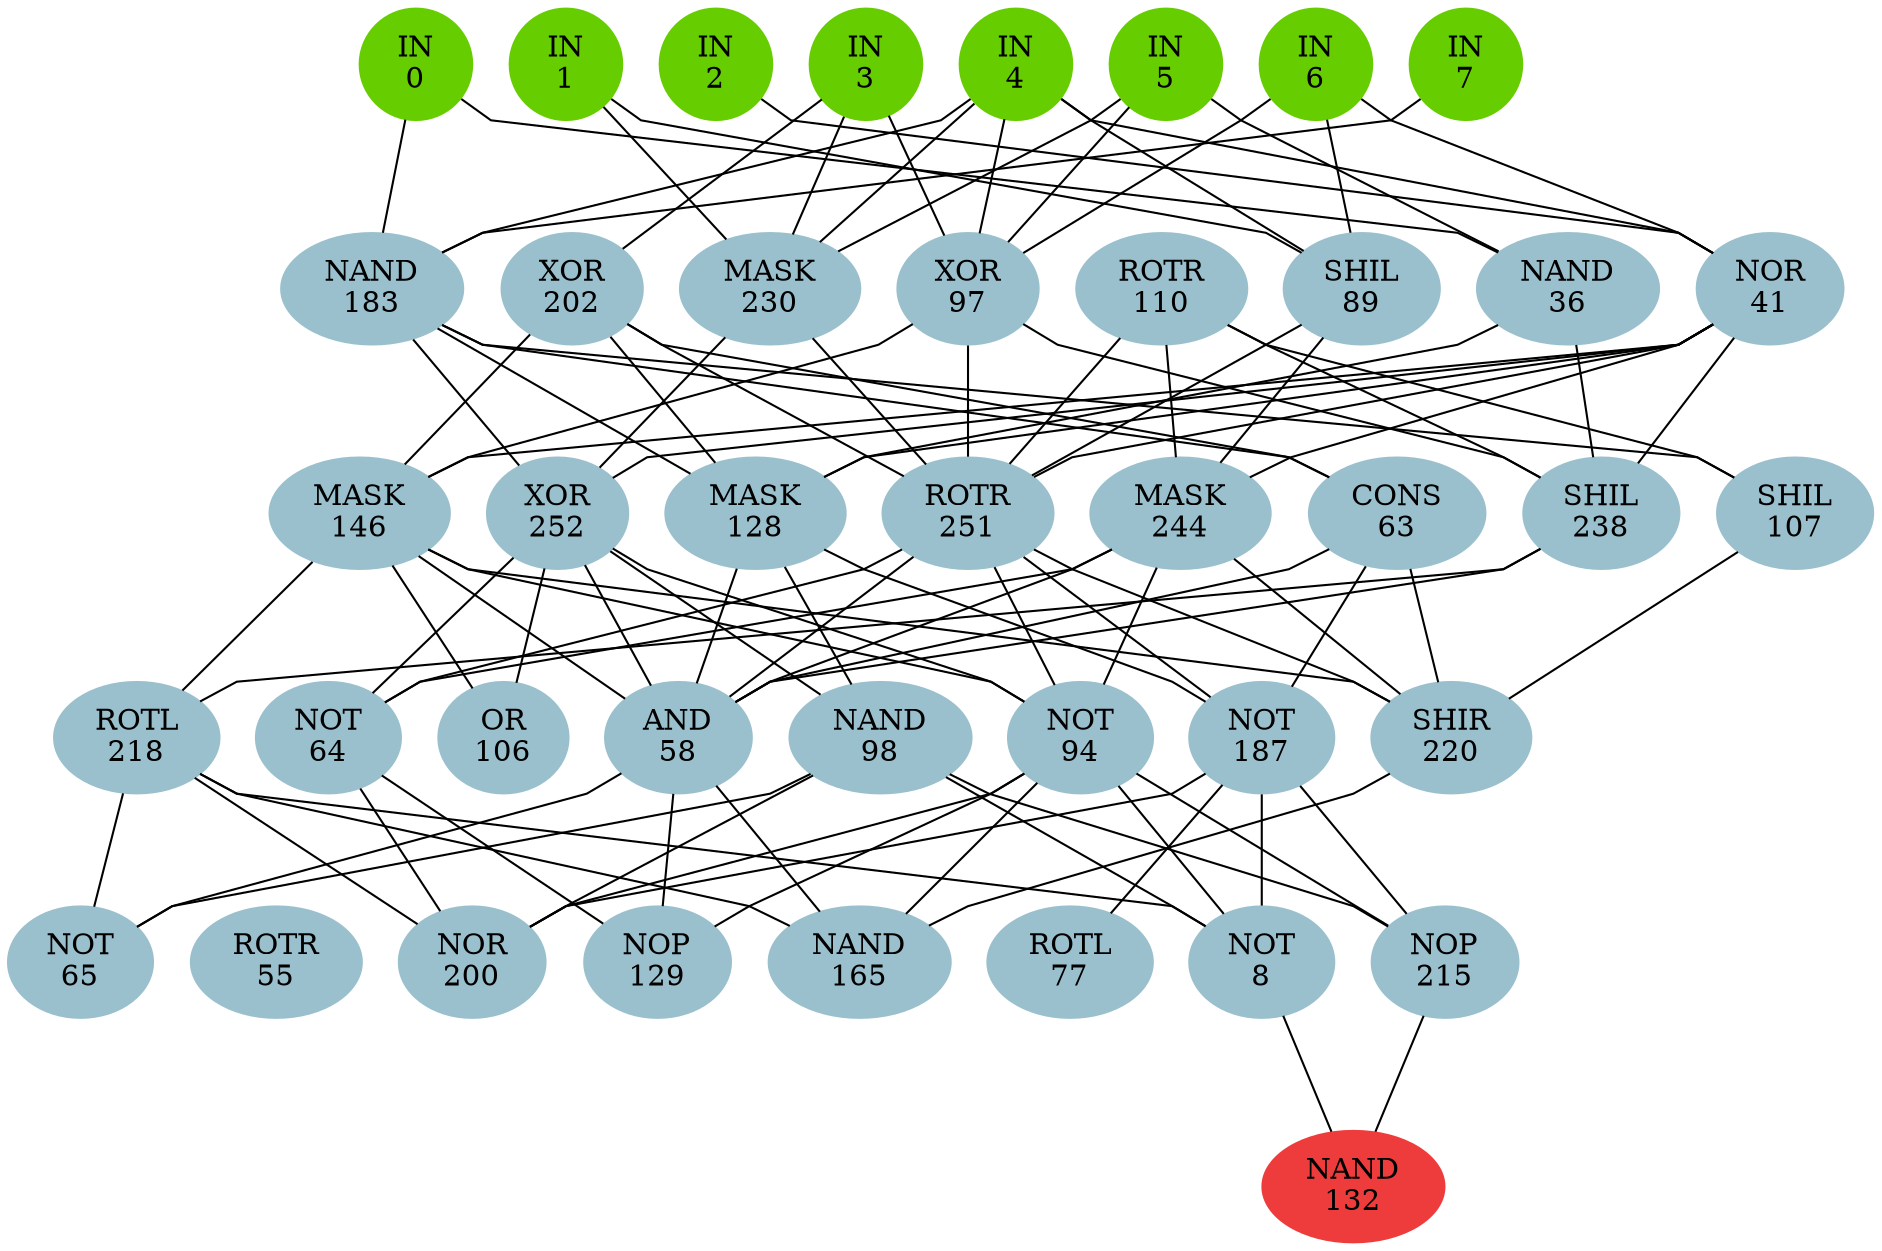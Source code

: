 graph EACircuit {
rankdir=BT;
ranksep=0.75;
ordering=out;
splines=polyline;
node [style=filled, color=lightblue2];

{ rank=same;
node [color=chartreuse3];
"-1_0"[label="IN\n0"];
node [color=chartreuse3];
"-1_1"[label="IN\n1"];
node [color=chartreuse3];
"-1_2"[label="IN\n2"];
node [color=chartreuse3];
"-1_3"[label="IN\n3"];
node [color=chartreuse3];
"-1_4"[label="IN\n4"];
node [color=chartreuse3];
"-1_5"[label="IN\n5"];
node [color=chartreuse3];
"-1_6"[label="IN\n6"];
node [color=chartreuse3];
"-1_7"[label="IN\n7"];
}
{ rank=same;
node [color=lightblue3];
"0_0"[label="NAND\n183"];
node [color=lightblue3];
"0_1"[label="XOR\n202"];
node [color=lightblue3];
"0_2"[label="MASK\n230"];
node [color=lightblue3];
"0_3"[label="XOR\n97"];
node [color=lightblue3];
"0_4"[label="ROTR\n110"];
node [color=lightblue3];
"0_5"[label="SHIL\n89"];
node [color=lightblue3];
"0_6"[label="NAND\n36"];
node [color=lightblue3];
"0_7"[label="NOR\n41"];
}
{ rank=same;
node [color=lightblue3];
"1_0"[label="MASK\n146"];
node [color=lightblue3];
"1_1"[label="XOR\n252"];
node [color=lightblue3];
"1_2"[label="MASK\n128"];
node [color=lightblue3];
"1_3"[label="ROTR\n251"];
node [color=lightblue3];
"1_4"[label="MASK\n244"];
node [color=lightblue3];
"1_5"[label="CONS\n63"];
node [color=lightblue3];
"1_6"[label="SHIL\n238"];
node [color=lightblue3];
"1_7"[label="SHIL\n107"];
}
{ rank=same;
node [color=lightblue3];
"2_0"[label="ROTL\n218"];
node [color=lightblue3];
"2_1"[label="NOT\n64"];
node [color=lightblue3];
"2_2"[label="OR\n106"];
node [color=lightblue3];
"2_3"[label="AND\n58"];
node [color=lightblue3];
"2_4"[label="NAND\n98"];
node [color=lightblue3];
"2_5"[label="NOT\n94"];
node [color=lightblue3];
"2_6"[label="NOT\n187"];
node [color=lightblue3];
"2_7"[label="SHIR\n220"];
}
{ rank=same;
node [color=lightblue3];
"3_0"[label="NOT\n65"];
node [color=lightblue3];
"3_1"[label="ROTR\n55"];
node [color=lightblue3];
"3_2"[label="NOR\n200"];
node [color=lightblue3];
"3_3"[label="NOP\n129"];
node [color=lightblue3];
"3_4"[label="NAND\n165"];
node [color=lightblue3];
"3_5"[label="ROTL\n77"];
node [color=lightblue3];
"3_6"[label="NOT\n8"];
node [color=lightblue3];
"3_7"[label="NOP\n215"];
}
{ rank=same;
node [color=brown2];
"4_0"[label="NAND\n132"];
}
edge[style=invis];
"-1_0" -- "-1_1" -- "-1_2" -- "-1_3" -- "-1_4" -- "-1_5" -- "-1_6" -- "-1_7";
"0_0" -- "0_1" -- "0_2" -- "0_3" -- "0_4" -- "0_5" -- "0_6" -- "0_7";
"1_0" -- "1_1" -- "1_2" -- "1_3" -- "1_4" -- "1_5" -- "1_6" -- "1_7";
"2_0" -- "2_1" -- "2_2" -- "2_3" -- "2_4" -- "2_5" -- "2_6" -- "2_7";
"3_0" -- "3_1" -- "3_2" -- "3_3" -- "3_4" -- "3_5" -- "3_6" -- "3_7";
"4_0" -- "4_0";
edge[style=solid];
"0_0" -- "-1_0";
"0_0" -- "-1_4";
"0_0" -- "-1_7";
"0_1" -- "-1_3";
"0_2" -- "-1_1";
"0_2" -- "-1_3";
"0_2" -- "-1_4";
"0_2" -- "-1_5";
"0_3" -- "-1_3";
"0_3" -- "-1_4";
"0_3" -- "-1_5";
"0_3" -- "-1_6";
"0_5" -- "-1_1";
"0_5" -- "-1_4";
"0_5" -- "-1_6";
"0_6" -- "-1_0";
"0_6" -- "-1_5";
"0_7" -- "-1_2";
"0_7" -- "-1_4";
"0_7" -- "-1_6";
"1_0" -- "0_1";
"1_0" -- "0_3";
"1_0" -- "0_7";
"1_1" -- "0_0";
"1_1" -- "0_2";
"1_1" -- "0_7";
"1_2" -- "0_0";
"1_2" -- "0_1";
"1_2" -- "0_6";
"1_2" -- "0_7";
"1_3" -- "0_1";
"1_3" -- "0_2";
"1_3" -- "0_3";
"1_3" -- "0_4";
"1_3" -- "0_5";
"1_3" -- "0_7";
"1_4" -- "0_4";
"1_4" -- "0_5";
"1_4" -- "0_7";
"1_5" -- "0_0";
"1_5" -- "0_1";
"1_6" -- "0_3";
"1_6" -- "0_4";
"1_6" -- "0_6";
"1_6" -- "0_7";
"1_7" -- "0_0";
"1_7" -- "0_4";
"2_0" -- "1_0";
"2_0" -- "1_6";
"2_1" -- "1_1";
"2_1" -- "1_3";
"2_1" -- "1_4";
"2_2" -- "1_0";
"2_2" -- "1_1";
"2_3" -- "1_0";
"2_3" -- "1_1";
"2_3" -- "1_2";
"2_3" -- "1_3";
"2_3" -- "1_4";
"2_3" -- "1_5";
"2_3" -- "1_6";
"2_4" -- "1_1";
"2_4" -- "1_2";
"2_5" -- "1_0";
"2_5" -- "1_1";
"2_5" -- "1_3";
"2_5" -- "1_4";
"2_6" -- "1_2";
"2_6" -- "1_3";
"2_6" -- "1_5";
"2_7" -- "1_0";
"2_7" -- "1_3";
"2_7" -- "1_4";
"2_7" -- "1_5";
"2_7" -- "1_7";
"3_0" -- "2_0";
"3_0" -- "2_3";
"3_0" -- "2_4";
"3_2" -- "2_0";
"3_2" -- "2_1";
"3_2" -- "2_4";
"3_2" -- "2_5";
"3_2" -- "2_6";
"3_3" -- "2_1";
"3_3" -- "2_3";
"3_3" -- "2_5";
"3_4" -- "2_0";
"3_4" -- "2_3";
"3_4" -- "2_5";
"3_4" -- "2_7";
"3_5" -- "2_6";
"3_6" -- "2_0";
"3_6" -- "2_4";
"3_6" -- "2_5";
"3_6" -- "2_6";
"3_7" -- "2_4";
"3_7" -- "2_5";
"3_7" -- "2_6";
"4_0" -- "3_6";
"4_0" -- "3_7";
}